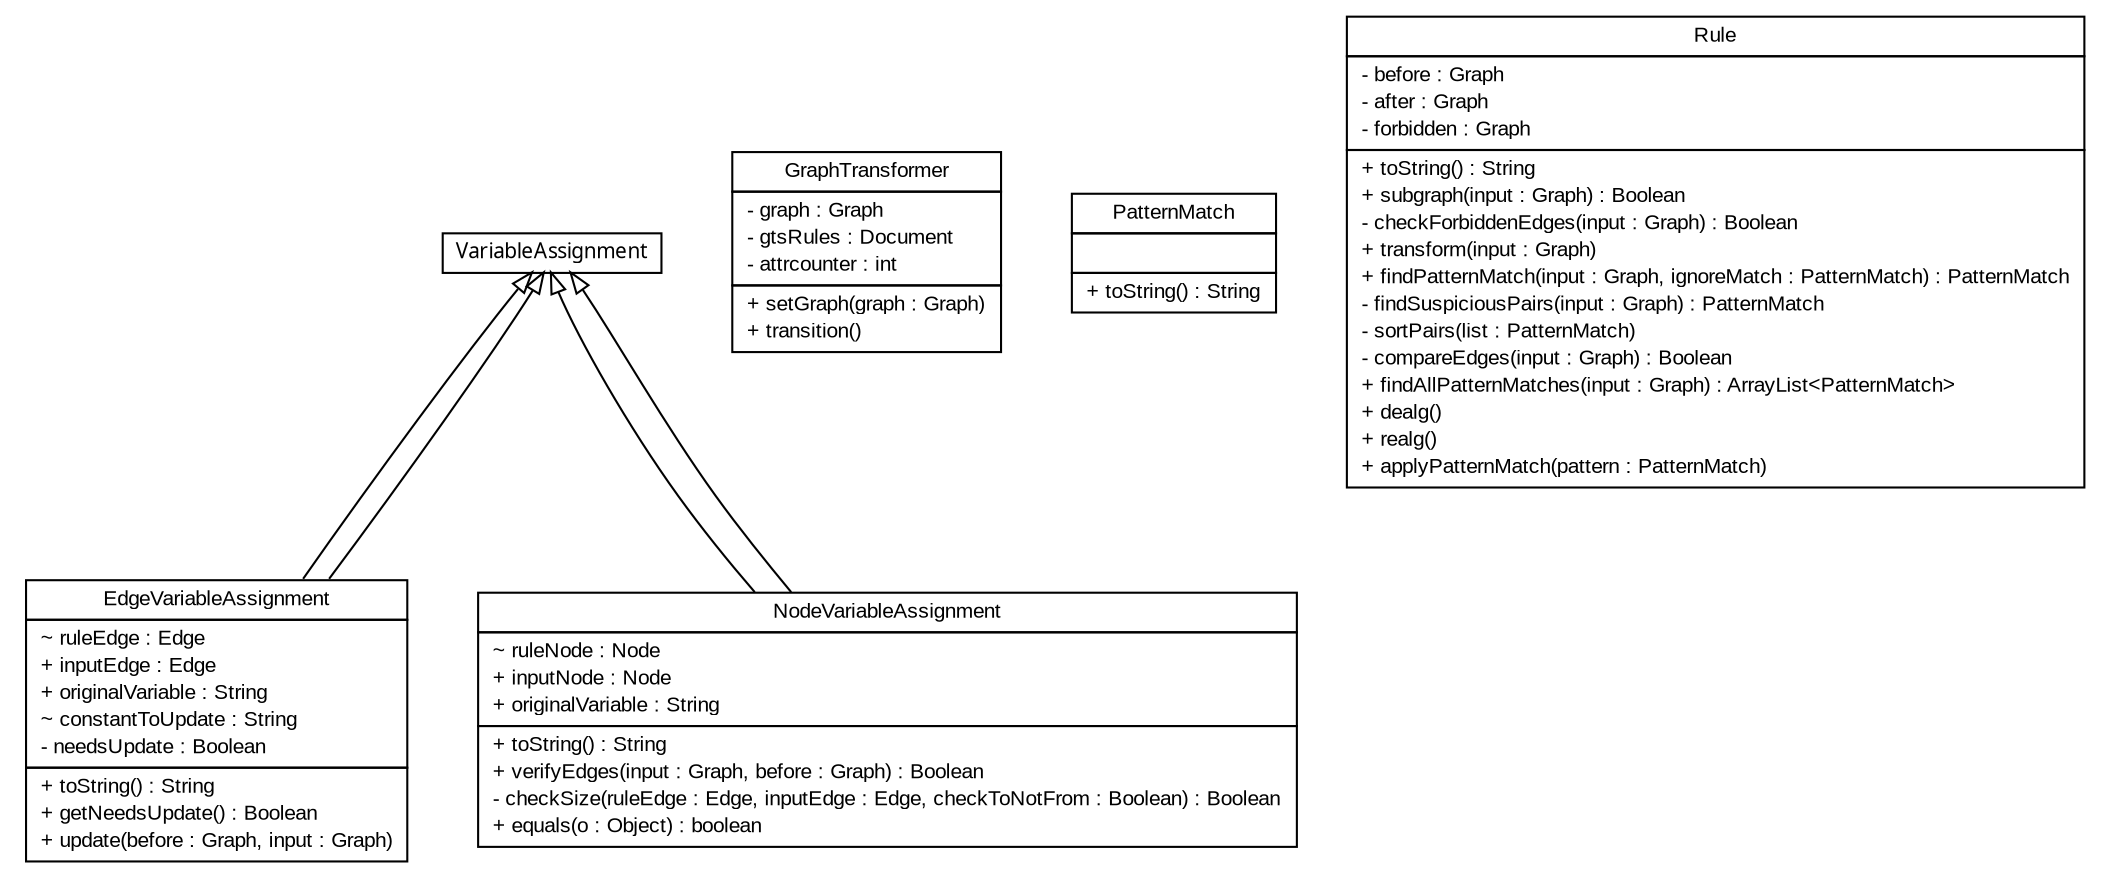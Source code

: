 #!/usr/local/bin/dot
#
# Class diagram 
# Generated by UMLGraph version 5.2 (http://www.umlgraph.org/)
#

digraph G {
	edge [fontname="arial",fontsize=10,labelfontname="arial",labelfontsize=10];
	node [fontname="arial",fontsize=10,shape=plaintext];
	nodesep=0.25;
	ranksep=0.5;
	// model.graphTransformer.EdgeVariableAssignment
	c67 [label=<<table title="model.graphTransformer.EdgeVariableAssignment" border="0" cellborder="1" cellspacing="0" cellpadding="2" port="p" href="./EdgeVariableAssignment.html">
		<tr><td><table border="0" cellspacing="0" cellpadding="1">
<tr><td align="center" balign="center"> EdgeVariableAssignment </td></tr>
		</table></td></tr>
		<tr><td><table border="0" cellspacing="0" cellpadding="1">
<tr><td align="left" balign="left"> ~ ruleEdge : Edge </td></tr>
<tr><td align="left" balign="left"> + inputEdge : Edge </td></tr>
<tr><td align="left" balign="left"> + originalVariable : String </td></tr>
<tr><td align="left" balign="left"> ~ constantToUpdate : String </td></tr>
<tr><td align="left" balign="left"> - needsUpdate : Boolean </td></tr>
		</table></td></tr>
		<tr><td><table border="0" cellspacing="0" cellpadding="1">
<tr><td align="left" balign="left"> + toString() : String </td></tr>
<tr><td align="left" balign="left"> + getNeedsUpdate() : Boolean </td></tr>
<tr><td align="left" balign="left"> + update(before : Graph, input : Graph) </td></tr>
		</table></td></tr>
		</table>>, fontname="arial", fontcolor="black", fontsize=10.0];
	// model.graphTransformer.GraphTransformer
	c68 [label=<<table title="model.graphTransformer.GraphTransformer" border="0" cellborder="1" cellspacing="0" cellpadding="2" port="p" href="./GraphTransformer.html">
		<tr><td><table border="0" cellspacing="0" cellpadding="1">
<tr><td align="center" balign="center"> GraphTransformer </td></tr>
		</table></td></tr>
		<tr><td><table border="0" cellspacing="0" cellpadding="1">
<tr><td align="left" balign="left"> - graph : Graph </td></tr>
<tr><td align="left" balign="left"> - gtsRules : Document </td></tr>
<tr><td align="left" balign="left"> - attrcounter : int </td></tr>
		</table></td></tr>
		<tr><td><table border="0" cellspacing="0" cellpadding="1">
<tr><td align="left" balign="left"> + setGraph(graph : Graph) </td></tr>
<tr><td align="left" balign="left"> + transition() </td></tr>
		</table></td></tr>
		</table>>, fontname="arial", fontcolor="black", fontsize=10.0];
	// model.graphTransformer.NodeVariableAssignment
	c69 [label=<<table title="model.graphTransformer.NodeVariableAssignment" border="0" cellborder="1" cellspacing="0" cellpadding="2" port="p" href="./NodeVariableAssignment.html">
		<tr><td><table border="0" cellspacing="0" cellpadding="1">
<tr><td align="center" balign="center"> NodeVariableAssignment </td></tr>
		</table></td></tr>
		<tr><td><table border="0" cellspacing="0" cellpadding="1">
<tr><td align="left" balign="left"> ~ ruleNode : Node </td></tr>
<tr><td align="left" balign="left"> + inputNode : Node </td></tr>
<tr><td align="left" balign="left"> + originalVariable : String </td></tr>
		</table></td></tr>
		<tr><td><table border="0" cellspacing="0" cellpadding="1">
<tr><td align="left" balign="left"> + toString() : String </td></tr>
<tr><td align="left" balign="left"> + verifyEdges(input : Graph, before : Graph) : Boolean </td></tr>
<tr><td align="left" balign="left"> - checkSize(ruleEdge : Edge, inputEdge : Edge, checkToNotFrom : Boolean) : Boolean </td></tr>
<tr><td align="left" balign="left"> + equals(o : Object) : boolean </td></tr>
		</table></td></tr>
		</table>>, fontname="arial", fontcolor="black", fontsize=10.0];
	// model.graphTransformer.PatternMatch
	c70 [label=<<table title="model.graphTransformer.PatternMatch" border="0" cellborder="1" cellspacing="0" cellpadding="2" port="p" href="./PatternMatch.html">
		<tr><td><table border="0" cellspacing="0" cellpadding="1">
<tr><td align="center" balign="center"> PatternMatch </td></tr>
		</table></td></tr>
		<tr><td><table border="0" cellspacing="0" cellpadding="1">
<tr><td align="left" balign="left">  </td></tr>
		</table></td></tr>
		<tr><td><table border="0" cellspacing="0" cellpadding="1">
<tr><td align="left" balign="left"> + toString() : String </td></tr>
		</table></td></tr>
		</table>>, fontname="arial", fontcolor="black", fontsize=10.0];
	// model.graphTransformer.Rule
	c71 [label=<<table title="model.graphTransformer.Rule" border="0" cellborder="1" cellspacing="0" cellpadding="2" port="p" href="./Rule.html">
		<tr><td><table border="0" cellspacing="0" cellpadding="1">
<tr><td align="center" balign="center"> Rule </td></tr>
		</table></td></tr>
		<tr><td><table border="0" cellspacing="0" cellpadding="1">
<tr><td align="left" balign="left"> - before : Graph </td></tr>
<tr><td align="left" balign="left"> - after : Graph </td></tr>
<tr><td align="left" balign="left"> - forbidden : Graph </td></tr>
		</table></td></tr>
		<tr><td><table border="0" cellspacing="0" cellpadding="1">
<tr><td align="left" balign="left"> + toString() : String </td></tr>
<tr><td align="left" balign="left"> + subgraph(input : Graph) : Boolean </td></tr>
<tr><td align="left" balign="left"> - checkForbiddenEdges(input : Graph) : Boolean </td></tr>
<tr><td align="left" balign="left"> + transform(input : Graph) </td></tr>
<tr><td align="left" balign="left"> + findPatternMatch(input : Graph, ignoreMatch : PatternMatch) : PatternMatch </td></tr>
<tr><td align="left" balign="left"> - findSuspiciousPairs(input : Graph) : PatternMatch </td></tr>
<tr><td align="left" balign="left"> - sortPairs(list : PatternMatch) </td></tr>
<tr><td align="left" balign="left"> - compareEdges(input : Graph) : Boolean </td></tr>
<tr><td align="left" balign="left"> + findAllPatternMatches(input : Graph) : ArrayList&lt;PatternMatch&gt; </td></tr>
<tr><td align="left" balign="left"> + dealg() </td></tr>
<tr><td align="left" balign="left"> + realg() </td></tr>
<tr><td align="left" balign="left"> + applyPatternMatch(pattern : PatternMatch) </td></tr>
		</table></td></tr>
		</table>>, fontname="arial", fontcolor="black", fontsize=10.0];
	// model.graphTransformer.VariableAssignment
	c72 [label=<<table title="model.graphTransformer.VariableAssignment" border="0" cellborder="1" cellspacing="0" cellpadding="2" port="p" href="./VariableAssignment.html">
		<tr><td><table border="0" cellspacing="0" cellpadding="1">
<tr><td align="center" balign="center"><font face="ariali"> VariableAssignment </font></td></tr>
		</table></td></tr>
		</table>>, fontname="arial", fontcolor="black", fontsize=10.0];
	//model.graphTransformer.EdgeVariableAssignment extends model.graphTransformer.VariableAssignment
	c72:p -> c67:p [dir=back,arrowtail=empty];
	//model.graphTransformer.NodeVariableAssignment extends model.graphTransformer.VariableAssignment
	c72:p -> c69:p [dir=back,arrowtail=empty];
	//model.graphTransformer.NodeVariableAssignment extends model.graphTransformer.VariableAssignment
	c72:p -> c69:p [dir=back,arrowtail=empty];
	//model.graphTransformer.EdgeVariableAssignment extends model.graphTransformer.VariableAssignment
	c72:p -> c67:p [dir=back,arrowtail=empty];
}

